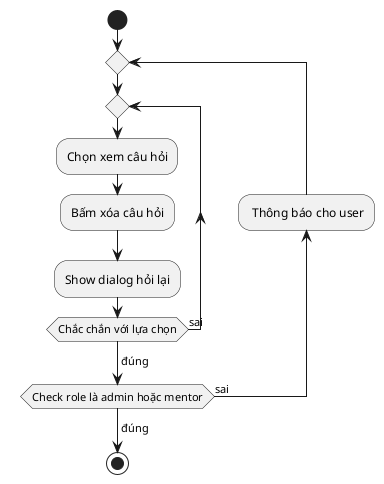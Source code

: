 @startuml XoaCauHoiKiemTra
start
repeat
repeat
:Chọn xem câu hỏi;
:Bấm xóa câu hỏi;
:Show dialog hỏi lại;
repeat while (Chắc chắn với lựa chọn) is (sai)
->đúng;
backward: Thông báo cho user;
repeat while (Check role là admin hoặc mentor) is (sai)
->đúng;
stop
@enduml